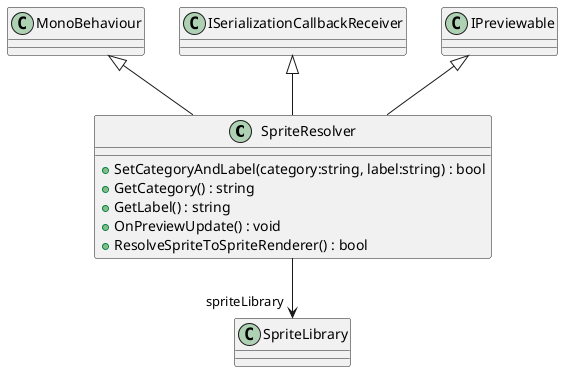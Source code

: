 @startuml
class SpriteResolver {
    + SetCategoryAndLabel(category:string, label:string) : bool
    + GetCategory() : string
    + GetLabel() : string
    + OnPreviewUpdate() : void
    + ResolveSpriteToSpriteRenderer() : bool
}
MonoBehaviour <|-- SpriteResolver
ISerializationCallbackReceiver <|-- SpriteResolver
IPreviewable <|-- SpriteResolver
SpriteResolver --> "spriteLibrary" SpriteLibrary
@enduml
